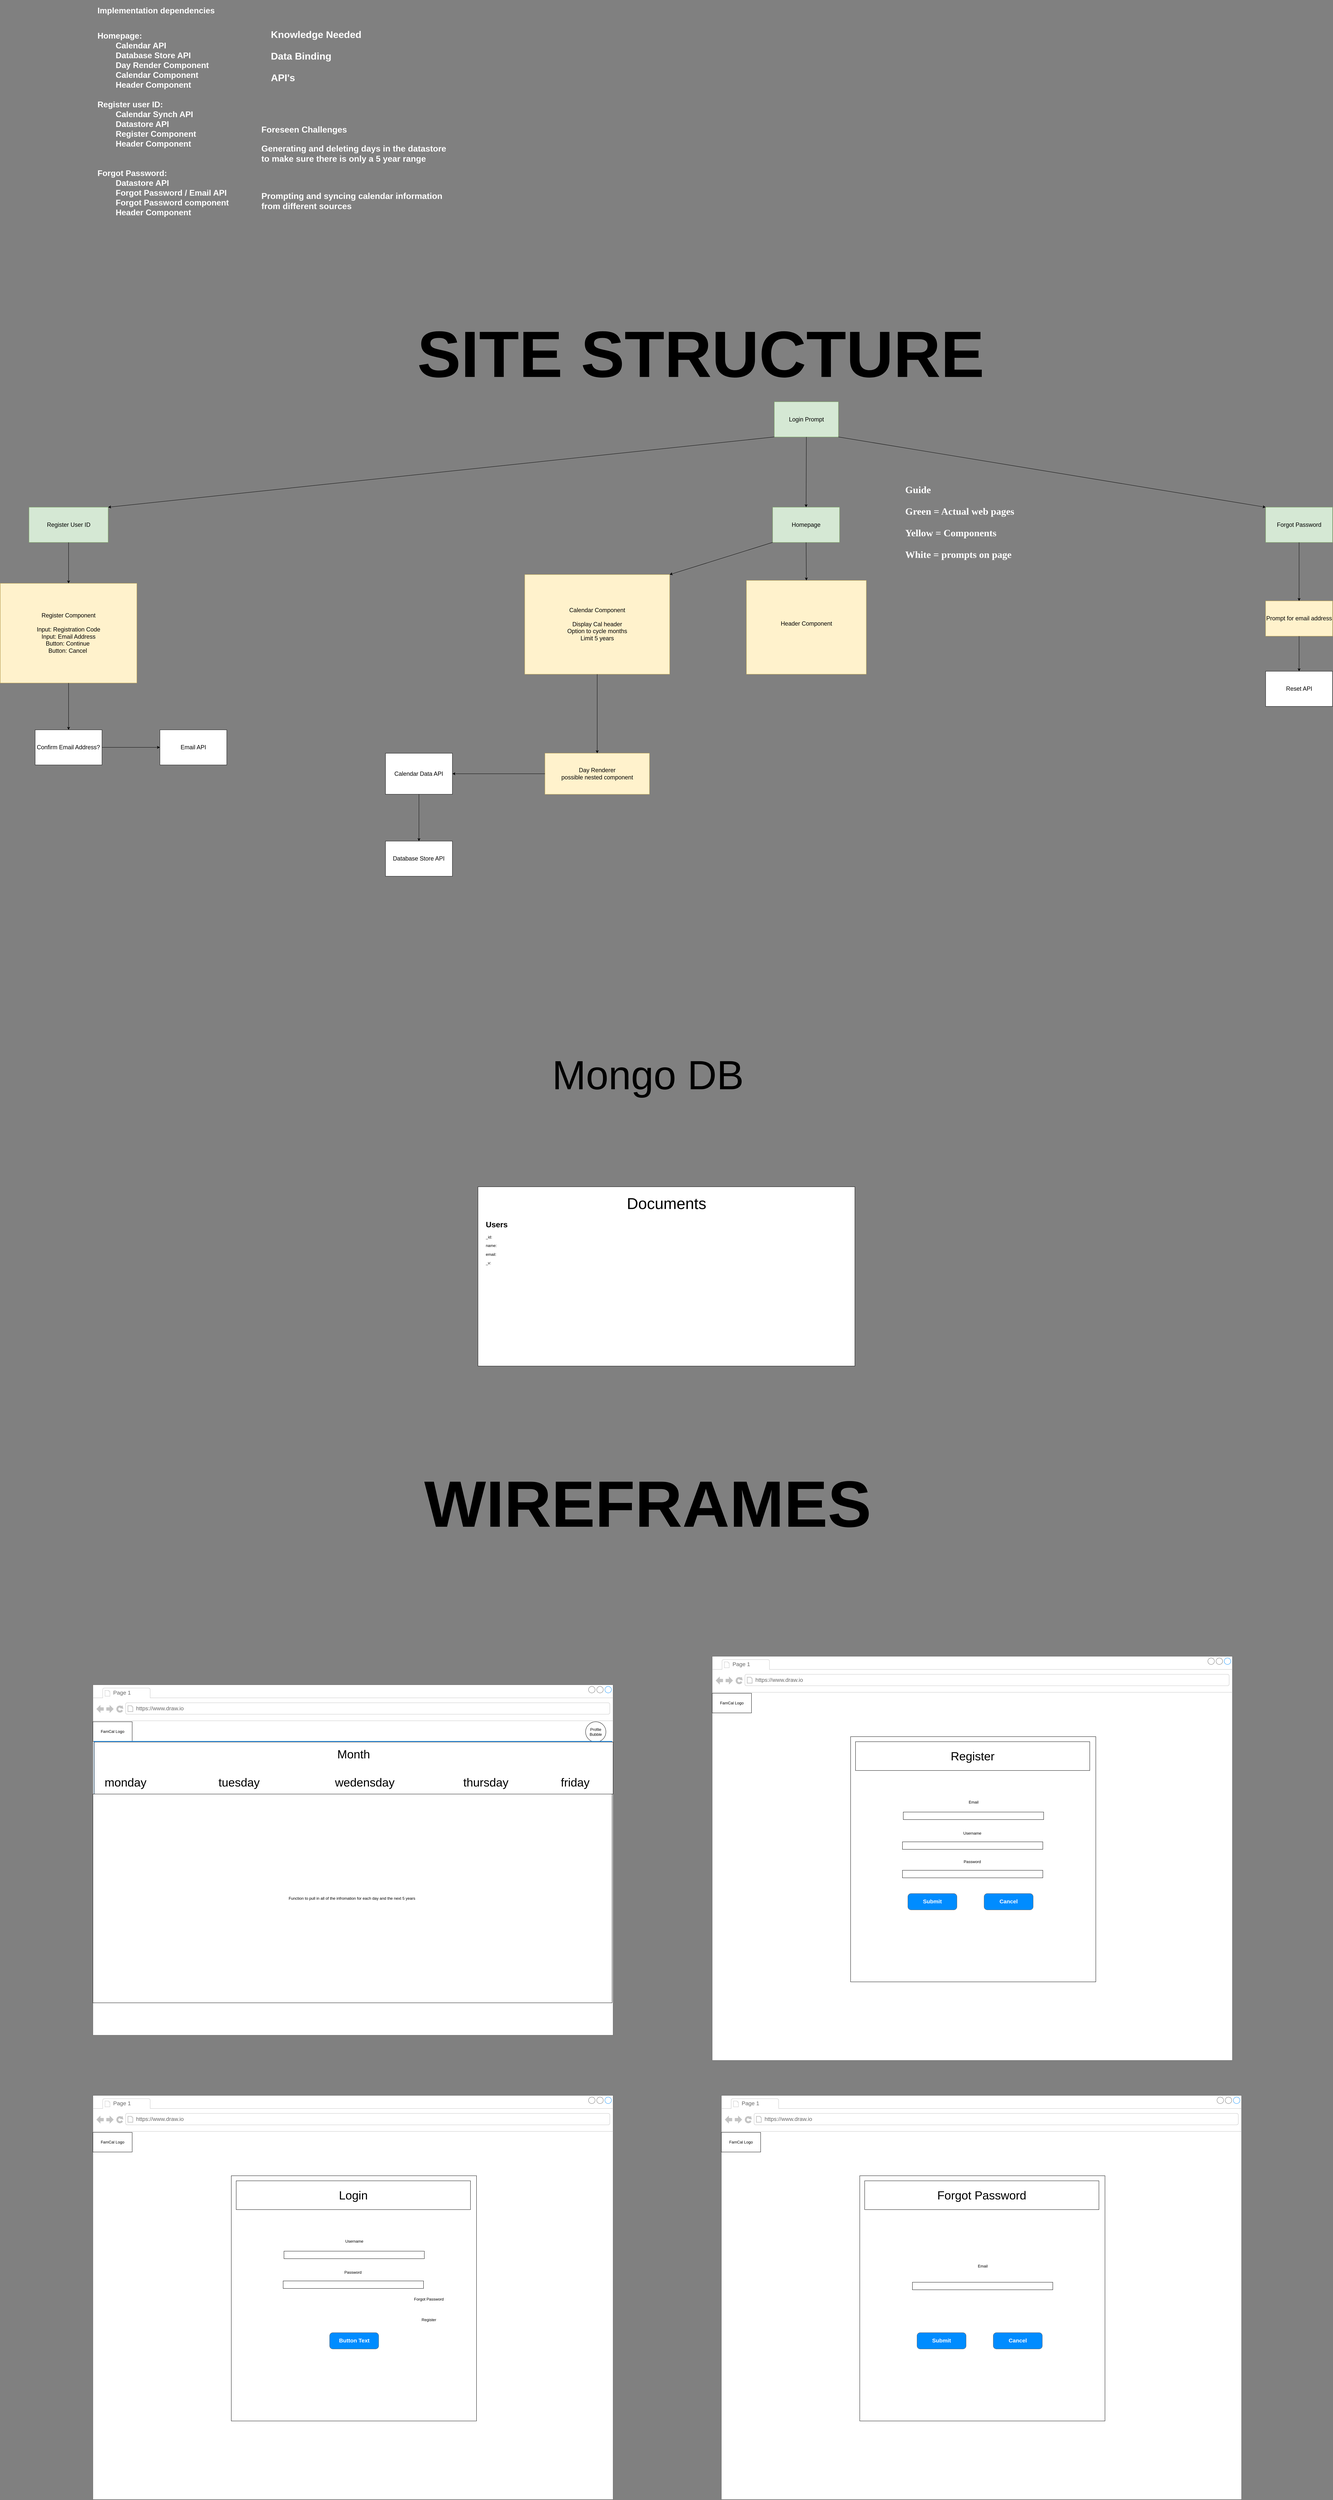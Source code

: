 <mxfile>
    <diagram id="mQ4QktbLPfkQFW6-Um_Z" name="Page-1">
        <mxGraphModel dx="3733" dy="2073" grid="0" gridSize="10" guides="1" tooltips="1" connect="1" arrows="1" fold="1" page="1" pageScale="1" pageWidth="850" pageHeight="1100" background="#808080" math="0" shadow="0">
            <root>
                <mxCell id="0"/>
                <mxCell id="1" parent="0"/>
                <mxCell id="VChRc7PzwLC0oZVzBRvW-25" value="&lt;h1 style=&quot;font-size: 30px&quot;&gt;&lt;font style=&quot;font-size: 30px&quot; color=&quot;#ffffff&quot;&gt;Knowledge Needed&lt;/font&gt;&lt;/h1&gt;&lt;p style=&quot;font-size: 30px&quot;&gt;&lt;font style=&quot;font-size: 30px&quot; color=&quot;#ffffff&quot;&gt;&lt;b&gt;Data Binding&lt;/b&gt;&lt;/font&gt;&lt;/p&gt;&lt;p style=&quot;font-size: 30px&quot;&gt;&lt;font style=&quot;font-size: 30px&quot; color=&quot;#ffffff&quot;&gt;&lt;b&gt;API's&lt;/b&gt;&lt;/font&gt;&lt;/p&gt;&lt;p style=&quot;font-size: 30px&quot;&gt;&lt;br&gt;&lt;/p&gt;" style="text;html=1;strokeColor=none;fillColor=none;spacing=5;spacingTop=-20;whiteSpace=wrap;overflow=hidden;rounded=0;" parent="1" vertex="1">
                    <mxGeometry x="-791" y="-724" width="375" height="263" as="geometry"/>
                </mxCell>
                <mxCell id="VChRc7PzwLC0oZVzBRvW-35" value="&lt;h1 style=&quot;font-size: 26px&quot;&gt;&lt;font style=&quot;font-size: 26px&quot; color=&quot;#ffffff&quot;&gt;Foreseen Challenges&lt;/font&gt;&lt;/h1&gt;&lt;p style=&quot;font-size: 26px&quot;&gt;&lt;font style=&quot;font-size: 26px&quot; color=&quot;#ffffff&quot;&gt;&lt;b&gt;Generating and deleting days in the datastore to make sure there is only a 5 year range&amp;nbsp;&lt;/b&gt;&lt;/font&gt;&lt;/p&gt;&lt;p style=&quot;font-size: 26px&quot;&gt;&lt;font style=&quot;font-size: 26px&quot; color=&quot;#ffffff&quot;&gt;&lt;b&gt;&lt;br&gt;&lt;/b&gt;&lt;/font&gt;&lt;/p&gt;&lt;p style=&quot;font-size: 26px&quot;&gt;&lt;font style=&quot;font-size: 26px&quot; color=&quot;#ffffff&quot;&gt;&lt;b&gt;Prompting and syncing calendar information from different sources&amp;nbsp;&lt;/b&gt;&lt;/font&gt;&lt;/p&gt;" style="text;html=1;strokeColor=none;fillColor=none;spacing=5;spacingTop=-20;whiteSpace=wrap;overflow=hidden;rounded=0;" parent="1" vertex="1">
                    <mxGeometry x="-820" y="-428" width="603" height="368" as="geometry"/>
                </mxCell>
                <mxCell id="VChRc7PzwLC0oZVzBRvW-37" value="&lt;h1 style=&quot;font-size: 25px&quot;&gt;&lt;font style=&quot;font-size: 25px&quot; color=&quot;#ffffff&quot;&gt;Implementation dependencies&lt;/font&gt;&lt;/h1&gt;&lt;div style=&quot;font-size: 25px&quot;&gt;&lt;font style=&quot;font-size: 25px&quot; color=&quot;#ffffff&quot;&gt;&lt;b&gt;&lt;br&gt;&lt;/b&gt;&lt;/font&gt;&lt;/div&gt;&lt;div style=&quot;font-size: 25px&quot;&gt;&lt;font style=&quot;font-size: 25px&quot; color=&quot;#ffffff&quot;&gt;&lt;b&gt;Homepage:&lt;/b&gt;&lt;/font&gt;&lt;/div&gt;&lt;div style=&quot;font-size: 25px&quot;&gt;&lt;font style=&quot;font-size: 25px&quot; color=&quot;#ffffff&quot;&gt;&lt;b&gt;&lt;span style=&quot;white-space: pre&quot;&gt;&#9;&lt;/span&gt;Calendar API&lt;br&gt;&lt;/b&gt;&lt;/font&gt;&lt;/div&gt;&lt;div style=&quot;font-size: 25px&quot;&gt;&lt;font style=&quot;font-size: 25px&quot; color=&quot;#ffffff&quot;&gt;&lt;b&gt;&lt;span style=&quot;white-space: pre&quot;&gt;&#9;&lt;/span&gt;Database Store API&lt;br&gt;&lt;/b&gt;&lt;/font&gt;&lt;/div&gt;&lt;div style=&quot;font-size: 25px&quot;&gt;&lt;span style=&quot;white-space: pre&quot;&gt;&lt;font style=&quot;font-size: 25px&quot; color=&quot;#ffffff&quot;&gt;&lt;b&gt;&lt;span style=&quot;white-space: pre&quot;&gt;&#9;&lt;/span&gt;Day Render Component&lt;/b&gt;&lt;/font&gt;&lt;/span&gt;&lt;/div&gt;&lt;div style=&quot;font-size: 25px&quot;&gt;&lt;span style=&quot;white-space: pre&quot;&gt;&lt;font style=&quot;font-size: 25px&quot; color=&quot;#ffffff&quot;&gt;&lt;b&gt;&lt;span style=&quot;white-space: pre&quot;&gt;&#9;&lt;/span&gt;Calendar Component&lt;/b&gt;&lt;/font&gt;&lt;/span&gt;&lt;/div&gt;&lt;div style=&quot;font-size: 25px&quot;&gt;&lt;font style=&quot;font-size: 25px&quot; color=&quot;#ffffff&quot;&gt;&lt;b&gt;&lt;span style=&quot;white-space: pre&quot;&gt;&lt;span style=&quot;white-space: pre&quot;&gt;&#9;&lt;/span&gt;Header Component&#9;&lt;/span&gt;&lt;br&gt;&lt;/b&gt;&lt;/font&gt;&lt;/div&gt;&lt;div style=&quot;font-size: 25px&quot;&gt;&lt;font style=&quot;font-size: 25px&quot; color=&quot;#ffffff&quot;&gt;&lt;b&gt;&lt;br&gt;&lt;/b&gt;&lt;/font&gt;&lt;/div&gt;&lt;div style=&quot;font-size: 25px&quot;&gt;&lt;font style=&quot;font-size: 25px&quot; color=&quot;#ffffff&quot;&gt;&lt;b&gt;Register user ID:&lt;/b&gt;&lt;/font&gt;&lt;/div&gt;&lt;div style=&quot;font-size: 25px&quot;&gt;&lt;font style=&quot;font-size: 25px&quot; color=&quot;#ffffff&quot;&gt;&lt;b&gt;&lt;span style=&quot;white-space: pre&quot;&gt;&#9;&lt;/span&gt;Calendar Synch API&amp;nbsp;&lt;br&gt;&lt;/b&gt;&lt;/font&gt;&lt;/div&gt;&lt;div style=&quot;font-size: 25px&quot;&gt;&lt;font style=&quot;font-size: 25px&quot; color=&quot;#ffffff&quot;&gt;&lt;b&gt;&lt;span style=&quot;white-space: pre&quot;&gt;&#9;&lt;/span&gt;Datastore API&amp;nbsp;&lt;/b&gt;&lt;/font&gt;&lt;/div&gt;&lt;div style=&quot;font-size: 25px&quot;&gt;&lt;font style=&quot;font-size: 25px&quot; color=&quot;#ffffff&quot;&gt;&lt;b&gt;&lt;span style=&quot;white-space: pre&quot;&gt;&#9;&lt;/span&gt;Register Component&lt;br&gt;&lt;/b&gt;&lt;/font&gt;&lt;/div&gt;&lt;div style=&quot;font-size: 25px&quot;&gt;&lt;font style=&quot;font-size: 25px&quot; color=&quot;#ffffff&quot;&gt;&lt;b&gt;&lt;span style=&quot;white-space: pre&quot;&gt;&#9;&lt;/span&gt;Header Component&lt;br&gt;&lt;/b&gt;&lt;/font&gt;&lt;/div&gt;&lt;div style=&quot;font-size: 25px&quot;&gt;&lt;font style=&quot;font-size: 25px&quot; color=&quot;#ffffff&quot;&gt;&lt;b&gt;&lt;br&gt;&lt;/b&gt;&lt;/font&gt;&lt;/div&gt;&lt;div style=&quot;font-size: 25px&quot;&gt;&lt;font style=&quot;font-size: 25px&quot; color=&quot;#ffffff&quot;&gt;&lt;b&gt;&lt;br&gt;&lt;/b&gt;&lt;/font&gt;&lt;/div&gt;&lt;div style=&quot;font-size: 25px&quot;&gt;&lt;font style=&quot;font-size: 25px&quot; color=&quot;#ffffff&quot;&gt;&lt;b&gt;Forgot Password:&lt;/b&gt;&lt;/font&gt;&lt;/div&gt;&lt;div style=&quot;font-size: 25px&quot;&gt;&lt;font style=&quot;font-size: 25px&quot; color=&quot;#ffffff&quot;&gt;&lt;b&gt;&lt;span style=&quot;white-space: pre&quot;&gt;&#9;&lt;/span&gt;Datastore API&lt;br&gt;&lt;/b&gt;&lt;/font&gt;&lt;/div&gt;&lt;div style=&quot;font-size: 25px&quot;&gt;&lt;font style=&quot;font-size: 25px&quot; color=&quot;#ffffff&quot;&gt;&lt;b&gt;&lt;span style=&quot;white-space: pre&quot;&gt;&#9;&lt;/span&gt;Forgot Password / Email API&lt;br&gt;&lt;/b&gt;&lt;/font&gt;&lt;/div&gt;&lt;div style=&quot;font-size: 25px&quot;&gt;&lt;font style=&quot;font-size: 25px&quot; color=&quot;#ffffff&quot;&gt;&lt;b&gt;&lt;span style=&quot;white-space: pre&quot;&gt;&#9;&lt;/span&gt;Forgot Password component&lt;br&gt;&lt;/b&gt;&lt;/font&gt;&lt;/div&gt;&lt;div style=&quot;font-size: 25px&quot;&gt;&lt;font style=&quot;font-size: 25px&quot; color=&quot;#ffffff&quot;&gt;&lt;b&gt;&lt;span style=&quot;white-space: pre&quot;&gt;&#9;&lt;/span&gt;Header Component&lt;br&gt;&lt;/b&gt;&lt;/font&gt;&lt;/div&gt;&lt;div style=&quot;font-size: 25px&quot;&gt;&lt;font style=&quot;font-size: 25px&quot; color=&quot;#ffffff&quot;&gt;&lt;b&gt;&lt;span style=&quot;white-space: pre&quot;&gt;&#9;&lt;/span&gt;&lt;br&gt;&lt;/b&gt;&lt;/font&gt;&lt;/div&gt;&lt;div style=&quot;font-size: 25px&quot;&gt;&lt;br&gt;&lt;/div&gt;" style="text;html=1;strokeColor=none;fillColor=none;spacing=5;spacingTop=-20;whiteSpace=wrap;overflow=hidden;rounded=0;" parent="1" vertex="1">
                    <mxGeometry x="-1321" y="-792" width="465" height="786" as="geometry"/>
                </mxCell>
                <mxCell id="z3uLJtatd1558OGStDnJ-68" value="" style="group" parent="1" vertex="1" connectable="0">
                    <mxGeometry x="-1330" y="4260" width="3511" height="2577" as="geometry"/>
                </mxCell>
                <mxCell id="z3uLJtatd1558OGStDnJ-10" value="" style="strokeWidth=1;shadow=0;dashed=0;align=center;html=1;shape=mxgraph.mockup.containers.browserWindow;rSize=0;strokeColor=#666666;strokeColor2=#008cff;strokeColor3=#c4c4c4;mainText=,;recursiveResize=0;" parent="z3uLJtatd1558OGStDnJ-68" vertex="1">
                    <mxGeometry y="87" width="1590" height="1071" as="geometry"/>
                </mxCell>
                <mxCell id="z3uLJtatd1558OGStDnJ-11" value="Page 1" style="strokeWidth=1;shadow=0;dashed=0;align=center;html=1;shape=mxgraph.mockup.containers.anchor;fontSize=17;fontColor=#666666;align=left;" parent="z3uLJtatd1558OGStDnJ-10" vertex="1">
                    <mxGeometry x="60" y="12" width="110" height="26" as="geometry"/>
                </mxCell>
                <mxCell id="z3uLJtatd1558OGStDnJ-12" value="https://www.draw.io" style="strokeWidth=1;shadow=0;dashed=0;align=center;html=1;shape=mxgraph.mockup.containers.anchor;rSize=0;fontSize=17;fontColor=#666666;align=left;" parent="z3uLJtatd1558OGStDnJ-10" vertex="1">
                    <mxGeometry x="130" y="60" width="250" height="26" as="geometry"/>
                </mxCell>
                <mxCell id="z3uLJtatd1558OGStDnJ-13" value="FamCal Logo" style="rounded=0;whiteSpace=wrap;html=1;" parent="z3uLJtatd1558OGStDnJ-10" vertex="1">
                    <mxGeometry y="113" width="120" height="60" as="geometry"/>
                </mxCell>
                <mxCell id="z3uLJtatd1558OGStDnJ-14" value="Profile Bubble" style="ellipse;whiteSpace=wrap;html=1;aspect=fixed;" parent="z3uLJtatd1558OGStDnJ-10" vertex="1">
                    <mxGeometry x="1506" y="113" width="62" height="62" as="geometry"/>
                </mxCell>
                <mxCell id="z3uLJtatd1558OGStDnJ-15" value="" style="html=1;verticalLabelPosition=bottom;align=center;labelBackgroundColor=#ffffff;verticalAlign=top;strokeWidth=2;strokeColor=#0080F0;shadow=0;dashed=0;shape=mxgraph.ios7.icons.calendar;" parent="z3uLJtatd1558OGStDnJ-10" vertex="1">
                    <mxGeometry x="4" y="173" width="1582" height="798" as="geometry"/>
                </mxCell>
                <mxCell id="z3uLJtatd1558OGStDnJ-17" value="&lt;font style=&quot;font-size: 36px&quot;&gt;Month&lt;br&gt;&lt;br&gt;monday&amp;nbsp; &amp;nbsp; &amp;nbsp; &amp;nbsp; &amp;nbsp; &amp;nbsp; &amp;nbsp; &amp;nbsp; &amp;nbsp; &amp;nbsp; &amp;nbsp; tuesday&amp;nbsp; &amp;nbsp; &amp;nbsp; &amp;nbsp; &amp;nbsp; &amp;nbsp; &amp;nbsp; &amp;nbsp; &amp;nbsp; &amp;nbsp; &amp;nbsp; &amp;nbsp;wedensday&amp;nbsp; &amp;nbsp; &amp;nbsp; &amp;nbsp; &amp;nbsp; &amp;nbsp; &amp;nbsp; &amp;nbsp; &amp;nbsp; &amp;nbsp; &amp;nbsp;thursday&amp;nbsp; &amp;nbsp; &amp;nbsp; &amp;nbsp; &amp;nbsp; &amp;nbsp; &amp;nbsp; &amp;nbsp; friday&amp;nbsp; &amp;nbsp;&amp;nbsp;&lt;br&gt;&lt;/font&gt;" style="rounded=0;whiteSpace=wrap;html=1;" parent="z3uLJtatd1558OGStDnJ-10" vertex="1">
                    <mxGeometry x="4" y="175" width="1586" height="159" as="geometry"/>
                </mxCell>
                <mxCell id="z3uLJtatd1558OGStDnJ-19" value="Function to pull in all of the infromation for each day and the next 5 years&amp;nbsp;" style="rounded=0;whiteSpace=wrap;html=1;" parent="z3uLJtatd1558OGStDnJ-10" vertex="1">
                    <mxGeometry y="334" width="1587" height="638" as="geometry"/>
                </mxCell>
                <mxCell id="z3uLJtatd1558OGStDnJ-20" value="&lt;span style=&quot;color: rgba(0 , 0 , 0 , 0) ; font-family: monospace ; font-size: 0px&quot;&gt;%3CmxGraphModel%3E%3Croot%3E%3CmxCell%20id%3D%220%22%2F%3E%3CmxCell%20id%3D%221%22%20parent%3D%220%22%2F%3E%3CmxCell%20id%3D%222%22%20value%3D%22%22%20style%3D%22rounded%3D0%3BwhiteSpace%3Dwrap%3Bhtml%3D1%3B%22%20vertex%3D%221%22%20parent%3D%221%22%3E%3CmxGeometry%20x%3D%22-610%22%20y%3D%223194%22%20width%3D%22429%22%20height%3D%2223%22%20as%3D%22geometry%22%2F%3E%3C%2FmxCell%3E%3C%2Froot%3E%3C%2FmxGraphModel%3E&lt;/span&gt;&lt;span style=&quot;color: rgba(0 , 0 , 0 , 0) ; font-family: monospace ; font-size: 0px&quot;&gt;%3CmxGraphModel%3E%3Croot%3E%3CmxCell%20id%3D%220%22%2F%3E%3CmxCell%20id%3D%221%22%20parent%3D%220%22%2F%3E%3CmxCell%20id%3D%222%22%20value%3D%22%22%20style%3D%22rounded%3D0%3BwhiteSpace%3Dwrap%3Bhtml%3D1%3B%22%20vertex%3D%221%22%20parent%3D%221%22%3E%3CmxGeometry%20x%3D%22-610%22%20y%3D%223194%22%20width%3D%22429%22%20height%3D%2223%22%20as%3D%22geometry%22%2F%3E%3C%2FmxCell%3E%3C%2Froot%3E%3C%2FmxGraphModel%3E&lt;/span&gt;" style="strokeWidth=1;shadow=0;dashed=0;align=center;html=1;shape=mxgraph.mockup.containers.browserWindow;rSize=0;strokeColor=#666666;strokeColor2=#008cff;strokeColor3=#c4c4c4;mainText=,;recursiveResize=0;" parent="z3uLJtatd1558OGStDnJ-68" vertex="1">
                    <mxGeometry y="1342" width="1590" height="1235" as="geometry"/>
                </mxCell>
                <mxCell id="z3uLJtatd1558OGStDnJ-21" value="Page 1" style="strokeWidth=1;shadow=0;dashed=0;align=center;html=1;shape=mxgraph.mockup.containers.anchor;fontSize=17;fontColor=#666666;align=left;" parent="z3uLJtatd1558OGStDnJ-20" vertex="1">
                    <mxGeometry x="60" y="12" width="110" height="26" as="geometry"/>
                </mxCell>
                <mxCell id="z3uLJtatd1558OGStDnJ-22" value="https://www.draw.io" style="strokeWidth=1;shadow=0;dashed=0;align=center;html=1;shape=mxgraph.mockup.containers.anchor;rSize=0;fontSize=17;fontColor=#666666;align=left;" parent="z3uLJtatd1558OGStDnJ-20" vertex="1">
                    <mxGeometry x="130" y="60" width="250" height="26" as="geometry"/>
                </mxCell>
                <mxCell id="z3uLJtatd1558OGStDnJ-23" value="FamCal Logo" style="rounded=0;whiteSpace=wrap;html=1;" parent="z3uLJtatd1558OGStDnJ-20" vertex="1">
                    <mxGeometry y="113" width="120" height="60" as="geometry"/>
                </mxCell>
                <mxCell id="z3uLJtatd1558OGStDnJ-28" value="" style="whiteSpace=wrap;html=1;aspect=fixed;" parent="z3uLJtatd1558OGStDnJ-20" vertex="1">
                    <mxGeometry x="423" y="245.5" width="749.5" height="749.5" as="geometry"/>
                </mxCell>
                <mxCell id="z3uLJtatd1558OGStDnJ-29" value="&lt;font style=&quot;font-size: 36px&quot;&gt;Login&lt;/font&gt;" style="rounded=0;whiteSpace=wrap;html=1;" parent="z3uLJtatd1558OGStDnJ-20" vertex="1">
                    <mxGeometry x="438" y="261" width="716" height="88" as="geometry"/>
                </mxCell>
                <mxCell id="z3uLJtatd1558OGStDnJ-30" value="Username" style="text;html=1;strokeColor=none;fillColor=none;align=center;verticalAlign=middle;whiteSpace=wrap;rounded=0;" parent="z3uLJtatd1558OGStDnJ-20" vertex="1">
                    <mxGeometry x="612.5" y="432" width="372" height="28" as="geometry"/>
                </mxCell>
                <mxCell id="z3uLJtatd1558OGStDnJ-31" value="" style="rounded=0;whiteSpace=wrap;html=1;" parent="z3uLJtatd1558OGStDnJ-20" vertex="1">
                    <mxGeometry x="584" y="476" width="429" height="23" as="geometry"/>
                </mxCell>
                <mxCell id="z3uLJtatd1558OGStDnJ-32" value="Password" style="text;html=1;strokeColor=none;fillColor=none;align=center;verticalAlign=middle;whiteSpace=wrap;rounded=0;" parent="z3uLJtatd1558OGStDnJ-20" vertex="1">
                    <mxGeometry x="609" y="527" width="372" height="28" as="geometry"/>
                </mxCell>
                <mxCell id="z3uLJtatd1558OGStDnJ-33" value="" style="rounded=0;whiteSpace=wrap;html=1;" parent="z3uLJtatd1558OGStDnJ-20" vertex="1">
                    <mxGeometry x="581.5" y="567" width="429" height="23" as="geometry"/>
                </mxCell>
                <mxCell id="z3uLJtatd1558OGStDnJ-34" value="Forgot Password" style="text;html=1;strokeColor=none;fillColor=none;align=center;verticalAlign=middle;whiteSpace=wrap;rounded=0;" parent="z3uLJtatd1558OGStDnJ-20" vertex="1">
                    <mxGeometry x="973" y="613" width="108" height="20" as="geometry"/>
                </mxCell>
                <mxCell id="z3uLJtatd1558OGStDnJ-35" value="Register" style="text;html=1;strokeColor=none;fillColor=none;align=center;verticalAlign=middle;whiteSpace=wrap;rounded=0;" parent="z3uLJtatd1558OGStDnJ-20" vertex="1">
                    <mxGeometry x="990" y="676" width="74" height="20" as="geometry"/>
                </mxCell>
                <mxCell id="z3uLJtatd1558OGStDnJ-36" value="Button Text" style="strokeWidth=1;shadow=0;dashed=0;align=center;html=1;shape=mxgraph.mockup.buttons.button;strokeColor=#666666;fontColor=#ffffff;mainText=;buttonStyle=round;fontSize=17;fontStyle=1;fillColor=#008cff;whiteSpace=wrap;" parent="z3uLJtatd1558OGStDnJ-20" vertex="1">
                    <mxGeometry x="723.5" y="725" width="150" height="50" as="geometry"/>
                </mxCell>
                <mxCell id="z3uLJtatd1558OGStDnJ-37" value="&lt;span style=&quot;color: rgba(0 , 0 , 0 , 0) ; font-family: monospace ; font-size: 0px&quot;&gt;%3CmxGraphModel%3E%3Croot%3E%3CmxCell%20id%3D%220%22%2F%3E%3CmxCell%20id%3D%221%22%20parent%3D%220%22%2F%3E%3CmxCell%20id%3D%222%22%20value%3D%22%22%20style%3D%22rounded%3D0%3BwhiteSpace%3Dwrap%3Bhtml%3D1%3B%22%20vertex%3D%221%22%20parent%3D%221%22%3E%3CmxGeometry%20x%3D%22-610%22%20y%3D%223194%22%20width%3D%22429%22%20height%3D%2223%22%20as%3D%22geometry%22%2F%3E%3C%2FmxCell%3E%3C%2Froot%3E%3C%2FmxGraphModel%3E&lt;/span&gt;&lt;span style=&quot;color: rgba(0 , 0 , 0 , 0) ; font-family: monospace ; font-size: 0px&quot;&gt;%3CmxGraphModel%3E%3Croot%3E%3CmxCell%20id%3D%220%22%2F%3E%3CmxCell%20id%3D%221%22%20parent%3D%220%22%2F%3E%3CmxCell%20id%3D%222%22%20value%3D%22%22%20style%3D%22rounded%3D0%3BwhiteSpace%3Dwrap%3Bhtml%3D1%3B%22%20vertex%3D%221%22%20parent%3D%221%22%3E%3CmxGeometry%20x%3D%22-610%22%20y%3D%223194%22%20width%3D%22429%22%20height%3D%2223%22%20as%3D%22geometry%22%2F%3E%3C%2FmxCell%3E%3C%2Froot%3E%3C%2FmxGraphModel%3E&lt;/span&gt;" style="strokeWidth=1;shadow=0;dashed=0;align=center;html=1;shape=mxgraph.mockup.containers.browserWindow;rSize=0;strokeColor=#666666;strokeColor2=#008cff;strokeColor3=#c4c4c4;mainText=,;recursiveResize=0;" parent="z3uLJtatd1558OGStDnJ-68" vertex="1">
                    <mxGeometry x="1893" width="1590" height="1235" as="geometry"/>
                </mxCell>
                <mxCell id="z3uLJtatd1558OGStDnJ-38" value="Page 1" style="strokeWidth=1;shadow=0;dashed=0;align=center;html=1;shape=mxgraph.mockup.containers.anchor;fontSize=17;fontColor=#666666;align=left;" parent="z3uLJtatd1558OGStDnJ-37" vertex="1">
                    <mxGeometry x="60" y="12" width="110" height="26" as="geometry"/>
                </mxCell>
                <mxCell id="z3uLJtatd1558OGStDnJ-39" value="https://www.draw.io" style="strokeWidth=1;shadow=0;dashed=0;align=center;html=1;shape=mxgraph.mockup.containers.anchor;rSize=0;fontSize=17;fontColor=#666666;align=left;" parent="z3uLJtatd1558OGStDnJ-37" vertex="1">
                    <mxGeometry x="130" y="60" width="250" height="26" as="geometry"/>
                </mxCell>
                <mxCell id="z3uLJtatd1558OGStDnJ-40" value="FamCal Logo" style="rounded=0;whiteSpace=wrap;html=1;" parent="z3uLJtatd1558OGStDnJ-37" vertex="1">
                    <mxGeometry y="113" width="120" height="60" as="geometry"/>
                </mxCell>
                <mxCell id="z3uLJtatd1558OGStDnJ-41" value="" style="whiteSpace=wrap;html=1;aspect=fixed;" parent="z3uLJtatd1558OGStDnJ-37" vertex="1">
                    <mxGeometry x="423" y="245.5" width="749.5" height="749.5" as="geometry"/>
                </mxCell>
                <mxCell id="z3uLJtatd1558OGStDnJ-42" value="&lt;font style=&quot;font-size: 36px&quot;&gt;Register&lt;/font&gt;" style="rounded=0;whiteSpace=wrap;html=1;" parent="z3uLJtatd1558OGStDnJ-37" vertex="1">
                    <mxGeometry x="438" y="261" width="716" height="88" as="geometry"/>
                </mxCell>
                <mxCell id="z3uLJtatd1558OGStDnJ-43" value="Email" style="text;html=1;strokeColor=none;fillColor=none;align=center;verticalAlign=middle;whiteSpace=wrap;rounded=0;" parent="z3uLJtatd1558OGStDnJ-37" vertex="1">
                    <mxGeometry x="612.5" y="432" width="372" height="28" as="geometry"/>
                </mxCell>
                <mxCell id="z3uLJtatd1558OGStDnJ-44" value="" style="rounded=0;whiteSpace=wrap;html=1;" parent="z3uLJtatd1558OGStDnJ-37" vertex="1">
                    <mxGeometry x="584" y="476" width="429" height="23" as="geometry"/>
                </mxCell>
                <mxCell id="z3uLJtatd1558OGStDnJ-45" value="Username" style="text;html=1;strokeColor=none;fillColor=none;align=center;verticalAlign=middle;whiteSpace=wrap;rounded=0;" parent="z3uLJtatd1558OGStDnJ-37" vertex="1">
                    <mxGeometry x="609" y="527" width="372" height="28" as="geometry"/>
                </mxCell>
                <mxCell id="z3uLJtatd1558OGStDnJ-46" value="" style="rounded=0;whiteSpace=wrap;html=1;" parent="z3uLJtatd1558OGStDnJ-37" vertex="1">
                    <mxGeometry x="581.5" y="567" width="429" height="23" as="geometry"/>
                </mxCell>
                <mxCell id="z3uLJtatd1558OGStDnJ-49" value="Submit" style="strokeWidth=1;shadow=0;dashed=0;align=center;html=1;shape=mxgraph.mockup.buttons.button;strokeColor=#666666;fontColor=#ffffff;mainText=;buttonStyle=round;fontSize=17;fontStyle=1;fillColor=#008cff;whiteSpace=wrap;" parent="z3uLJtatd1558OGStDnJ-37" vertex="1">
                    <mxGeometry x="598" y="725" width="150" height="50" as="geometry"/>
                </mxCell>
                <mxCell id="z3uLJtatd1558OGStDnJ-51" value="Password" style="text;html=1;strokeColor=none;fillColor=none;align=center;verticalAlign=middle;whiteSpace=wrap;rounded=0;" parent="z3uLJtatd1558OGStDnJ-37" vertex="1">
                    <mxGeometry x="609" y="614" width="372" height="28" as="geometry"/>
                </mxCell>
                <mxCell id="z3uLJtatd1558OGStDnJ-52" value="" style="rounded=0;whiteSpace=wrap;html=1;" parent="z3uLJtatd1558OGStDnJ-37" vertex="1">
                    <mxGeometry x="581.5" y="654" width="429" height="23" as="geometry"/>
                </mxCell>
                <mxCell id="z3uLJtatd1558OGStDnJ-53" value="Cancel" style="strokeWidth=1;shadow=0;dashed=0;align=center;html=1;shape=mxgraph.mockup.buttons.button;strokeColor=#666666;fontColor=#ffffff;mainText=;buttonStyle=round;fontSize=17;fontStyle=1;fillColor=#008cff;whiteSpace=wrap;" parent="z3uLJtatd1558OGStDnJ-37" vertex="1">
                    <mxGeometry x="831" y="725" width="150" height="50" as="geometry"/>
                </mxCell>
                <mxCell id="z3uLJtatd1558OGStDnJ-54" value="&lt;span style=&quot;color: rgba(0 , 0 , 0 , 0) ; font-family: monospace ; font-size: 0px&quot;&gt;%3CmxGraphModel%3E%3Croot%3E%3CmxCell%20id%3D%220%22%2F%3E%3CmxCell%20id%3D%221%22%20parent%3D%220%22%2F%3E%3CmxCell%20id%3D%222%22%20value%3D%22%22%20style%3D%22rounded%3D0%3BwhiteSpace%3Dwrap%3Bhtml%3D1%3B%22%20vertex%3D%221%22%20parent%3D%221%22%3E%3CmxGeometry%20x%3D%22-610%22%20y%3D%223194%22%20width%3D%22429%22%20height%3D%2223%22%20as%3D%22geometry%22%2F%3E%3C%2FmxCell%3E%3C%2Froot%3E%3C%2FmxGraphModel%3E&lt;/span&gt;&lt;span style=&quot;color: rgba(0 , 0 , 0 , 0) ; font-family: monospace ; font-size: 0px&quot;&gt;%3CmxGraphModel%3E%3Croot%3E%3CmxCell%20id%3D%220%22%2F%3E%3CmxCell%20id%3D%221%22%20parent%3D%220%22%2F%3E%3CmxCell%20id%3D%222%22%20value%3D%22%22%20style%3D%22rounded%3D0%3BwhiteSpace%3Dwrap%3Bhtml%3D1%3B%22%20vertex%3D%221%22%20parent%3D%221%22%3E%3CmxGeometry%20x%3D%22-610%22%20y%3D%223194%22%20width%3D%22429%22%20height%3D%2223%22%20as%3D%22geometry%22%2F%3E%3C%2FmxCell%3E%3C%2Froot%3E%3C%2FmxGraphModel%3E&lt;/span&gt;" style="strokeWidth=1;shadow=0;dashed=0;align=center;html=1;shape=mxgraph.mockup.containers.browserWindow;rSize=0;strokeColor=#666666;strokeColor2=#008cff;strokeColor3=#c4c4c4;mainText=,;recursiveResize=0;" parent="z3uLJtatd1558OGStDnJ-68" vertex="1">
                    <mxGeometry x="1921" y="1342" width="1590" height="1235" as="geometry"/>
                </mxCell>
                <mxCell id="z3uLJtatd1558OGStDnJ-55" value="Page 1" style="strokeWidth=1;shadow=0;dashed=0;align=center;html=1;shape=mxgraph.mockup.containers.anchor;fontSize=17;fontColor=#666666;align=left;" parent="z3uLJtatd1558OGStDnJ-54" vertex="1">
                    <mxGeometry x="60" y="12" width="110" height="26" as="geometry"/>
                </mxCell>
                <mxCell id="z3uLJtatd1558OGStDnJ-56" value="https://www.draw.io" style="strokeWidth=1;shadow=0;dashed=0;align=center;html=1;shape=mxgraph.mockup.containers.anchor;rSize=0;fontSize=17;fontColor=#666666;align=left;" parent="z3uLJtatd1558OGStDnJ-54" vertex="1">
                    <mxGeometry x="130" y="60" width="250" height="26" as="geometry"/>
                </mxCell>
                <mxCell id="z3uLJtatd1558OGStDnJ-57" value="FamCal Logo" style="rounded=0;whiteSpace=wrap;html=1;" parent="z3uLJtatd1558OGStDnJ-54" vertex="1">
                    <mxGeometry y="113" width="120" height="60" as="geometry"/>
                </mxCell>
                <mxCell id="z3uLJtatd1558OGStDnJ-58" value="" style="whiteSpace=wrap;html=1;aspect=fixed;" parent="z3uLJtatd1558OGStDnJ-54" vertex="1">
                    <mxGeometry x="423" y="245.5" width="749.5" height="749.5" as="geometry"/>
                </mxCell>
                <mxCell id="z3uLJtatd1558OGStDnJ-59" value="&lt;font style=&quot;font-size: 36px&quot;&gt;Forgot Password&lt;/font&gt;" style="rounded=0;whiteSpace=wrap;html=1;" parent="z3uLJtatd1558OGStDnJ-54" vertex="1">
                    <mxGeometry x="438" y="261" width="716" height="88" as="geometry"/>
                </mxCell>
                <mxCell id="z3uLJtatd1558OGStDnJ-60" value="Email" style="text;html=1;strokeColor=none;fillColor=none;align=center;verticalAlign=middle;whiteSpace=wrap;rounded=0;" parent="z3uLJtatd1558OGStDnJ-54" vertex="1">
                    <mxGeometry x="612.5" y="508" width="372" height="28" as="geometry"/>
                </mxCell>
                <mxCell id="z3uLJtatd1558OGStDnJ-61" value="" style="rounded=0;whiteSpace=wrap;html=1;" parent="z3uLJtatd1558OGStDnJ-54" vertex="1">
                    <mxGeometry x="584" y="571" width="429" height="23" as="geometry"/>
                </mxCell>
                <mxCell id="z3uLJtatd1558OGStDnJ-64" value="Submit" style="strokeWidth=1;shadow=0;dashed=0;align=center;html=1;shape=mxgraph.mockup.buttons.button;strokeColor=#666666;fontColor=#ffffff;mainText=;buttonStyle=round;fontSize=17;fontStyle=1;fillColor=#008cff;whiteSpace=wrap;" parent="z3uLJtatd1558OGStDnJ-54" vertex="1">
                    <mxGeometry x="598" y="725" width="150" height="50" as="geometry"/>
                </mxCell>
                <mxCell id="z3uLJtatd1558OGStDnJ-67" value="Cancel" style="strokeWidth=1;shadow=0;dashed=0;align=center;html=1;shape=mxgraph.mockup.buttons.button;strokeColor=#666666;fontColor=#ffffff;mainText=;buttonStyle=round;fontSize=17;fontStyle=1;fillColor=#008cff;whiteSpace=wrap;" parent="z3uLJtatd1558OGStDnJ-54" vertex="1">
                    <mxGeometry x="831" y="725" width="150" height="50" as="geometry"/>
                </mxCell>
                <mxCell id="z3uLJtatd1558OGStDnJ-69" value="&lt;font style=&quot;font-size: 200px&quot;&gt;&lt;b&gt;WIREFRAMES&lt;/b&gt;&lt;/font&gt;" style="text;html=1;strokeColor=none;fillColor=none;align=center;verticalAlign=middle;whiteSpace=wrap;rounded=0;" parent="1" vertex="1">
                    <mxGeometry x="-1061" y="3512" width="2854" height="563" as="geometry"/>
                </mxCell>
                <mxCell id="z3uLJtatd1558OGStDnJ-72" value="" style="group" parent="1" vertex="1" connectable="0">
                    <mxGeometry x="-1613" y="426" width="4072" height="1450" as="geometry"/>
                </mxCell>
                <mxCell id="VChRc7PzwLC0oZVzBRvW-1" value="&lt;font style=&quot;font-size: 18px&quot; color=&quot;#000000&quot;&gt;Login Prompt&lt;/font&gt;" style="rounded=0;whiteSpace=wrap;html=1;fillColor=#d5e8d4;strokeColor=#82b366;" parent="z3uLJtatd1558OGStDnJ-72" vertex="1">
                    <mxGeometry x="2365.898" width="195.81" height="107.407" as="geometry"/>
                </mxCell>
                <mxCell id="VChRc7PzwLC0oZVzBRvW-4" value="&lt;font style=&quot;font-size: 18px&quot; color=&quot;#000000&quot;&gt;Register User ID&lt;/font&gt;" style="rounded=0;whiteSpace=wrap;html=1;fillColor=#d5e8d4;strokeColor=#82b366;" parent="z3uLJtatd1558OGStDnJ-72" vertex="1">
                    <mxGeometry x="87.689" y="322.222" width="241.783" height="107.407" as="geometry"/>
                </mxCell>
                <mxCell id="VChRc7PzwLC0oZVzBRvW-5" value="&lt;font style=&quot;font-size: 18px&quot; color=&quot;#000000&quot;&gt;Forgot Password&lt;/font&gt;" style="rounded=0;whiteSpace=wrap;html=1;fillColor=#d5e8d4;strokeColor=#82b366;" parent="z3uLJtatd1558OGStDnJ-72" vertex="1">
                    <mxGeometry x="3867.676" y="322.222" width="204.324" height="107.407" as="geometry"/>
                </mxCell>
                <mxCell id="VChRc7PzwLC0oZVzBRvW-6" value="&lt;font style=&quot;font-size: 18px&quot; color=&quot;#000000&quot;&gt;Homepage&lt;/font&gt;" style="rounded=0;whiteSpace=wrap;html=1;fillColor=#d5e8d4;strokeColor=#82b366;" parent="z3uLJtatd1558OGStDnJ-72" vertex="1">
                    <mxGeometry x="2360.789" y="322.222" width="204.324" height="107.407" as="geometry"/>
                </mxCell>
                <mxCell id="VChRc7PzwLC0oZVzBRvW-9" value="" style="endArrow=classic;html=1;exitX=0;exitY=1;exitDx=0;exitDy=0;entryX=1;entryY=0;entryDx=0;entryDy=0;" parent="z3uLJtatd1558OGStDnJ-72" source="VChRc7PzwLC0oZVzBRvW-1" target="VChRc7PzwLC0oZVzBRvW-4" edge="1">
                    <mxGeometry width="50" height="50" relative="1" as="geometry">
                        <mxPoint x="2709.842" y="1020.37" as="sourcePoint"/>
                        <mxPoint x="2794.977" y="930.864" as="targetPoint"/>
                    </mxGeometry>
                </mxCell>
                <mxCell id="VChRc7PzwLC0oZVzBRvW-10" value="" style="endArrow=classic;html=1;exitX=0.5;exitY=1;exitDx=0;exitDy=0;entryX=0.5;entryY=0;entryDx=0;entryDy=0;" parent="z3uLJtatd1558OGStDnJ-72" source="VChRc7PzwLC0oZVzBRvW-1" target="VChRc7PzwLC0oZVzBRvW-6" edge="1">
                    <mxGeometry width="50" height="50" relative="1" as="geometry">
                        <mxPoint x="2709.842" y="1020.37" as="sourcePoint"/>
                        <mxPoint x="2794.977" y="930.864" as="targetPoint"/>
                    </mxGeometry>
                </mxCell>
                <mxCell id="VChRc7PzwLC0oZVzBRvW-11" value="" style="endArrow=classic;html=1;exitX=1;exitY=1;exitDx=0;exitDy=0;entryX=0;entryY=0;entryDx=0;entryDy=0;" parent="z3uLJtatd1558OGStDnJ-72" source="VChRc7PzwLC0oZVzBRvW-1" target="VChRc7PzwLC0oZVzBRvW-5" edge="1">
                    <mxGeometry width="50" height="50" relative="1" as="geometry">
                        <mxPoint x="2709.842" y="1020.37" as="sourcePoint"/>
                        <mxPoint x="2794.977" y="930.864" as="targetPoint"/>
                    </mxGeometry>
                </mxCell>
                <mxCell id="VChRc7PzwLC0oZVzBRvW-12" value="&lt;font style=&quot;font-size: 18px&quot; color=&quot;#000000&quot;&gt;Prompt for email address&lt;/font&gt;" style="rounded=0;whiteSpace=wrap;html=1;fillColor=#fff2cc;strokeColor=#d6b656;" parent="z3uLJtatd1558OGStDnJ-72" vertex="1">
                    <mxGeometry x="3867.676" y="608.642" width="204.324" height="107.407" as="geometry"/>
                </mxCell>
                <mxCell id="VChRc7PzwLC0oZVzBRvW-13" value="" style="endArrow=classic;html=1;exitX=0.5;exitY=1;exitDx=0;exitDy=0;entryX=0.5;entryY=0;entryDx=0;entryDy=0;" parent="z3uLJtatd1558OGStDnJ-72" source="VChRc7PzwLC0oZVzBRvW-5" target="VChRc7PzwLC0oZVzBRvW-12" edge="1">
                    <mxGeometry width="50" height="50" relative="1" as="geometry">
                        <mxPoint x="2573.627" y="1002.469" as="sourcePoint"/>
                        <mxPoint x="2658.761" y="912.963" as="targetPoint"/>
                    </mxGeometry>
                </mxCell>
                <mxCell id="VChRc7PzwLC0oZVzBRvW-14" value="" style="endArrow=classic;html=1;exitX=0;exitY=1;exitDx=0;exitDy=0;entryX=1;entryY=0;entryDx=0;entryDy=0;" parent="z3uLJtatd1558OGStDnJ-72" source="VChRc7PzwLC0oZVzBRvW-6" target="VChRc7PzwLC0oZVzBRvW-18" edge="1">
                    <mxGeometry width="50" height="50" relative="1" as="geometry">
                        <mxPoint x="2573.627" y="1002.469" as="sourcePoint"/>
                        <mxPoint x="2462.951" y="680.247" as="targetPoint"/>
                    </mxGeometry>
                </mxCell>
                <mxCell id="VChRc7PzwLC0oZVzBRvW-15" value="&lt;font style=&quot;font-size: 18px&quot;&gt;Reset API&lt;/font&gt;" style="rounded=0;whiteSpace=wrap;html=1;" parent="z3uLJtatd1558OGStDnJ-72" vertex="1">
                    <mxGeometry x="3867.676" y="823.457" width="204.324" height="107.407" as="geometry"/>
                </mxCell>
                <mxCell id="VChRc7PzwLC0oZVzBRvW-16" value="" style="endArrow=classic;html=1;exitX=0.5;exitY=1;exitDx=0;exitDy=0;entryX=0.5;entryY=0;entryDx=0;entryDy=0;" parent="z3uLJtatd1558OGStDnJ-72" source="VChRc7PzwLC0oZVzBRvW-12" target="VChRc7PzwLC0oZVzBRvW-15" edge="1">
                    <mxGeometry width="50" height="50" relative="1" as="geometry">
                        <mxPoint x="2573.627" y="984.568" as="sourcePoint"/>
                        <mxPoint x="2658.761" y="895.062" as="targetPoint"/>
                    </mxGeometry>
                </mxCell>
                <mxCell id="VChRc7PzwLC0oZVzBRvW-18" value="&lt;font style=&quot;font-size: 18px&quot; color=&quot;#000000&quot;&gt;Calendar Component&lt;br&gt;&lt;br&gt;Display Cal header&lt;br&gt;Option to cycle months&lt;br&gt;Limit 5 years&lt;/font&gt;" style="rounded=0;whiteSpace=wrap;html=1;fillColor=#fff2cc;strokeColor=#d6b656;" parent="z3uLJtatd1558OGStDnJ-72" vertex="1">
                    <mxGeometry x="1603.089" y="528.086" width="442.701" height="304.321" as="geometry"/>
                </mxCell>
                <mxCell id="VChRc7PzwLC0oZVzBRvW-20" value="" style="endArrow=classic;html=1;exitX=0.5;exitY=1;exitDx=0;exitDy=0;" parent="z3uLJtatd1558OGStDnJ-72" source="VChRc7PzwLC0oZVzBRvW-4" target="VChRc7PzwLC0oZVzBRvW-21" edge="1">
                    <mxGeometry width="50" height="50" relative="1" as="geometry">
                        <mxPoint x="2556.6" y="447.531" as="sourcePoint"/>
                        <mxPoint x="1500.927" y="590.741" as="targetPoint"/>
                    </mxGeometry>
                </mxCell>
                <mxCell id="VChRc7PzwLC0oZVzBRvW-21" value="&lt;font style=&quot;font-size: 18px&quot; color=&quot;#000000&quot;&gt;Register Component&lt;br&gt;&lt;br&gt;Input: Registration Code&lt;br&gt;Input: Email Address&lt;br&gt;Button: Continue&amp;nbsp;&lt;br&gt;Button: Cancel&amp;nbsp;&lt;/font&gt;" style="rounded=0;whiteSpace=wrap;html=1;fillColor=#fff2cc;strokeColor=#d6b656;" parent="z3uLJtatd1558OGStDnJ-72" vertex="1">
                    <mxGeometry y="554.938" width="417.161" height="304.321" as="geometry"/>
                </mxCell>
                <mxCell id="VChRc7PzwLC0oZVzBRvW-26" value="&lt;font style=&quot;font-size: 18px&quot;&gt;&lt;font color=&quot;#000000&quot;&gt;Header Component&lt;br&gt;&lt;/font&gt;&lt;br&gt;&lt;/font&gt;" style="rounded=0;whiteSpace=wrap;html=1;fillColor=#fff2cc;strokeColor=#d6b656;" parent="z3uLJtatd1558OGStDnJ-72" vertex="1">
                    <mxGeometry x="2280.763" y="545.988" width="366.08" height="286.42" as="geometry"/>
                </mxCell>
                <mxCell id="VChRc7PzwLC0oZVzBRvW-27" value="&lt;font style=&quot;font-size: 18px&quot;&gt;Calendar Data API&lt;/font&gt;" style="rounded=0;whiteSpace=wrap;html=1;" parent="z3uLJtatd1558OGStDnJ-72" vertex="1">
                    <mxGeometry x="1177.415" y="1074.074" width="204.324" height="125.309" as="geometry"/>
                </mxCell>
                <mxCell id="VChRc7PzwLC0oZVzBRvW-28" value="" style="endArrow=classic;html=1;exitX=0.5;exitY=1;exitDx=0;exitDy=0;entryX=0.5;entryY=0;entryDx=0;entryDy=0;" parent="z3uLJtatd1558OGStDnJ-72" source="VChRc7PzwLC0oZVzBRvW-6" target="VChRc7PzwLC0oZVzBRvW-26" edge="1">
                    <mxGeometry width="50" height="50" relative="1" as="geometry">
                        <mxPoint x="2505.519" y="859.259" as="sourcePoint"/>
                        <mxPoint x="2590.654" y="769.753" as="targetPoint"/>
                    </mxGeometry>
                </mxCell>
                <mxCell id="VChRc7PzwLC0oZVzBRvW-29" value="&lt;font style=&quot;font-size: 18px&quot; color=&quot;#000000&quot;&gt;Day Renderer&lt;br&gt;possible nested component&lt;/font&gt;" style="rounded=0;whiteSpace=wrap;html=1;fillColor=#fff2cc;strokeColor=#d6b656;" parent="z3uLJtatd1558OGStDnJ-72" vertex="1">
                    <mxGeometry x="1664.812" y="1074.074" width="319.256" height="125.309" as="geometry"/>
                </mxCell>
                <mxCell id="VChRc7PzwLC0oZVzBRvW-30" value="" style="endArrow=classic;html=1;exitX=0.5;exitY=1;exitDx=0;exitDy=0;entryX=0.5;entryY=0;entryDx=0;entryDy=0;" parent="z3uLJtatd1558OGStDnJ-72" source="VChRc7PzwLC0oZVzBRvW-18" target="VChRc7PzwLC0oZVzBRvW-29" edge="1">
                    <mxGeometry width="50" height="50" relative="1" as="geometry">
                        <mxPoint x="2505.519" y="859.259" as="sourcePoint"/>
                        <mxPoint x="2590.654" y="769.753" as="targetPoint"/>
                    </mxGeometry>
                </mxCell>
                <mxCell id="VChRc7PzwLC0oZVzBRvW-31" value="" style="endArrow=classic;html=1;exitX=0;exitY=0.5;exitDx=0;exitDy=0;entryX=1;entryY=0.5;entryDx=0;entryDy=0;" parent="z3uLJtatd1558OGStDnJ-72" source="VChRc7PzwLC0oZVzBRvW-29" target="VChRc7PzwLC0oZVzBRvW-27" edge="1">
                    <mxGeometry width="50" height="50" relative="1" as="geometry">
                        <mxPoint x="2505.519" y="859.259" as="sourcePoint"/>
                        <mxPoint x="1466.874" y="1217.284" as="targetPoint"/>
                    </mxGeometry>
                </mxCell>
                <mxCell id="VChRc7PzwLC0oZVzBRvW-32" value="&lt;font style=&quot;font-size: 18px&quot;&gt;Database Store API&lt;/font&gt;" style="rounded=0;whiteSpace=wrap;html=1;" parent="z3uLJtatd1558OGStDnJ-72" vertex="1">
                    <mxGeometry x="1177.415" y="1342.593" width="204.324" height="107.407" as="geometry"/>
                </mxCell>
                <mxCell id="VChRc7PzwLC0oZVzBRvW-33" value="" style="endArrow=classic;html=1;exitX=0.5;exitY=1;exitDx=0;exitDy=0;entryX=0.5;entryY=0;entryDx=0;entryDy=0;" parent="z3uLJtatd1558OGStDnJ-72" source="VChRc7PzwLC0oZVzBRvW-27" target="VChRc7PzwLC0oZVzBRvW-32" edge="1">
                    <mxGeometry width="50" height="50" relative="1" as="geometry">
                        <mxPoint x="2505.519" y="1074.074" as="sourcePoint"/>
                        <mxPoint x="2590.654" y="984.568" as="targetPoint"/>
                    </mxGeometry>
                </mxCell>
                <mxCell id="VChRc7PzwLC0oZVzBRvW-36" value="&lt;font style=&quot;font-size: 18px&quot;&gt;Confirm Email Address?&lt;/font&gt;" style="rounded=0;whiteSpace=wrap;html=1;" parent="z3uLJtatd1558OGStDnJ-72" vertex="1">
                    <mxGeometry x="106.419" y="1002.469" width="204.324" height="107.407" as="geometry"/>
                </mxCell>
                <mxCell id="Y52oi3kgJmp54eJWZnu8-2" value="" style="endArrow=classic;html=1;exitX=0.5;exitY=1;exitDx=0;exitDy=0;entryX=0.5;entryY=0;entryDx=0;entryDy=0;" parent="z3uLJtatd1558OGStDnJ-72" source="VChRc7PzwLC0oZVzBRvW-21" target="VChRc7PzwLC0oZVzBRvW-36" edge="1">
                    <mxGeometry width="50" height="50" relative="1" as="geometry">
                        <mxPoint x="426.526" y="943.395" as="sourcePoint"/>
                        <mxPoint x="511.66" y="853.889" as="targetPoint"/>
                    </mxGeometry>
                </mxCell>
                <mxCell id="Y52oi3kgJmp54eJWZnu8-3" value="&lt;font style=&quot;font-size: 18px&quot;&gt;Email API&lt;/font&gt;" style="rounded=0;whiteSpace=wrap;html=1;" parent="z3uLJtatd1558OGStDnJ-72" vertex="1">
                    <mxGeometry x="487.823" y="1002.469" width="204.324" height="107.407" as="geometry"/>
                </mxCell>
                <mxCell id="Y52oi3kgJmp54eJWZnu8-4" value="" style="endArrow=classic;html=1;exitX=1;exitY=0.5;exitDx=0;exitDy=0;entryX=0;entryY=0.5;entryDx=0;entryDy=0;" parent="z3uLJtatd1558OGStDnJ-72" source="VChRc7PzwLC0oZVzBRvW-36" target="Y52oi3kgJmp54eJWZnu8-3" edge="1">
                    <mxGeometry width="50" height="50" relative="1" as="geometry">
                        <mxPoint x="337.985" y="1081.235" as="sourcePoint"/>
                        <mxPoint x="423.12" y="991.728" as="targetPoint"/>
                    </mxGeometry>
                </mxCell>
                <mxCell id="VChRc7PzwLC0oZVzBRvW-19" value="&lt;p style=&quot;line-height: 100%&quot;&gt;&lt;/p&gt;&lt;h1 style=&quot;font-size: 30px&quot;&gt;&lt;font style=&quot;font-size: 30px&quot; face=&quot;Lucida Console&quot; color=&quot;#ffffff&quot;&gt;Guide&lt;/font&gt;&lt;/h1&gt;&lt;p style=&quot;font-size: 30px&quot;&gt;&lt;font face=&quot;Lucida Console&quot; style=&quot;font-size: 30px&quot; color=&quot;#ffffff&quot;&gt;&lt;b&gt;Green = Actual web pages&lt;/b&gt;&lt;/font&gt;&lt;/p&gt;&lt;p style=&quot;font-size: 30px&quot;&gt;&lt;font face=&quot;Lucida Console&quot; style=&quot;font-size: 30px&quot; color=&quot;#ffffff&quot;&gt;&lt;b&gt;Yellow = Components&lt;/b&gt;&lt;/font&gt;&lt;/p&gt;&lt;p style=&quot;font-size: 30px&quot;&gt;&lt;font face=&quot;Lucida Console&quot; style=&quot;font-size: 30px&quot; color=&quot;#ffffff&quot;&gt;&lt;b&gt;&lt;font style=&quot;font-size: 30px&quot;&gt;White = prompts on page&lt;/font&gt;&amp;nbsp;&lt;/b&gt;&lt;/font&gt;&lt;/p&gt;&lt;p&gt;&lt;/p&gt;" style="text;html=1;strokeColor=none;fillColor=none;spacing=5;spacingTop=-20;whiteSpace=wrap;overflow=hidden;rounded=0;" parent="z3uLJtatd1558OGStDnJ-72" vertex="1">
                    <mxGeometry x="2761" y="241" width="354" height="447" as="geometry"/>
                </mxCell>
                <mxCell id="z3uLJtatd1558OGStDnJ-73" value="&lt;font style=&quot;font-size: 200px&quot;&gt;&lt;b&gt;SITE STRUCTURE&lt;/b&gt;&lt;/font&gt;" style="text;html=1;strokeColor=none;fillColor=none;align=center;verticalAlign=middle;whiteSpace=wrap;rounded=0;" parent="1" vertex="1">
                    <mxGeometry x="-720" y="138" width="2496" height="284" as="geometry"/>
                </mxCell>
                <mxCell id="2" value="" style="rounded=0;whiteSpace=wrap;html=1;" vertex="1" parent="1">
                    <mxGeometry x="-153" y="2825" width="1152" height="548" as="geometry"/>
                </mxCell>
                <mxCell id="3" value="&lt;font style=&quot;font-size: 124px&quot;&gt;Mongo DB&lt;/font&gt;" style="text;html=1;strokeColor=none;fillColor=none;align=center;verticalAlign=middle;whiteSpace=wrap;rounded=0;" vertex="1" parent="1">
                    <mxGeometry x="-108.5" y="2359" width="949" height="250" as="geometry"/>
                </mxCell>
                <mxCell id="4" value="&lt;p style=&quot;line-height: 40%&quot;&gt;&lt;/p&gt;&lt;h1&gt;Users&lt;/h1&gt;&lt;p&gt;_id:&amp;nbsp;&lt;/p&gt;&lt;p&gt;name:&amp;nbsp;&lt;/p&gt;&lt;p&gt;email:&lt;/p&gt;&lt;p&gt;_v:&amp;nbsp;&lt;/p&gt;&lt;p&gt;&lt;br&gt;&lt;/p&gt;&lt;p&gt;&lt;/p&gt;" style="text;html=1;strokeColor=none;fillColor=none;spacing=5;spacingTop=-20;whiteSpace=wrap;overflow=hidden;rounded=0;" vertex="1" parent="1">
                    <mxGeometry x="-134" y="2921" width="302" height="164" as="geometry"/>
                </mxCell>
                <mxCell id="6" value="&lt;font style=&quot;font-size: 48px&quot;&gt;Documents&lt;/font&gt;" style="text;html=1;strokeColor=none;fillColor=none;align=center;verticalAlign=middle;whiteSpace=wrap;rounded=0;" vertex="1" parent="1">
                    <mxGeometry x="275.5" y="2844" width="295" height="64" as="geometry"/>
                </mxCell>
            </root>
        </mxGraphModel>
    </diagram>
</mxfile>